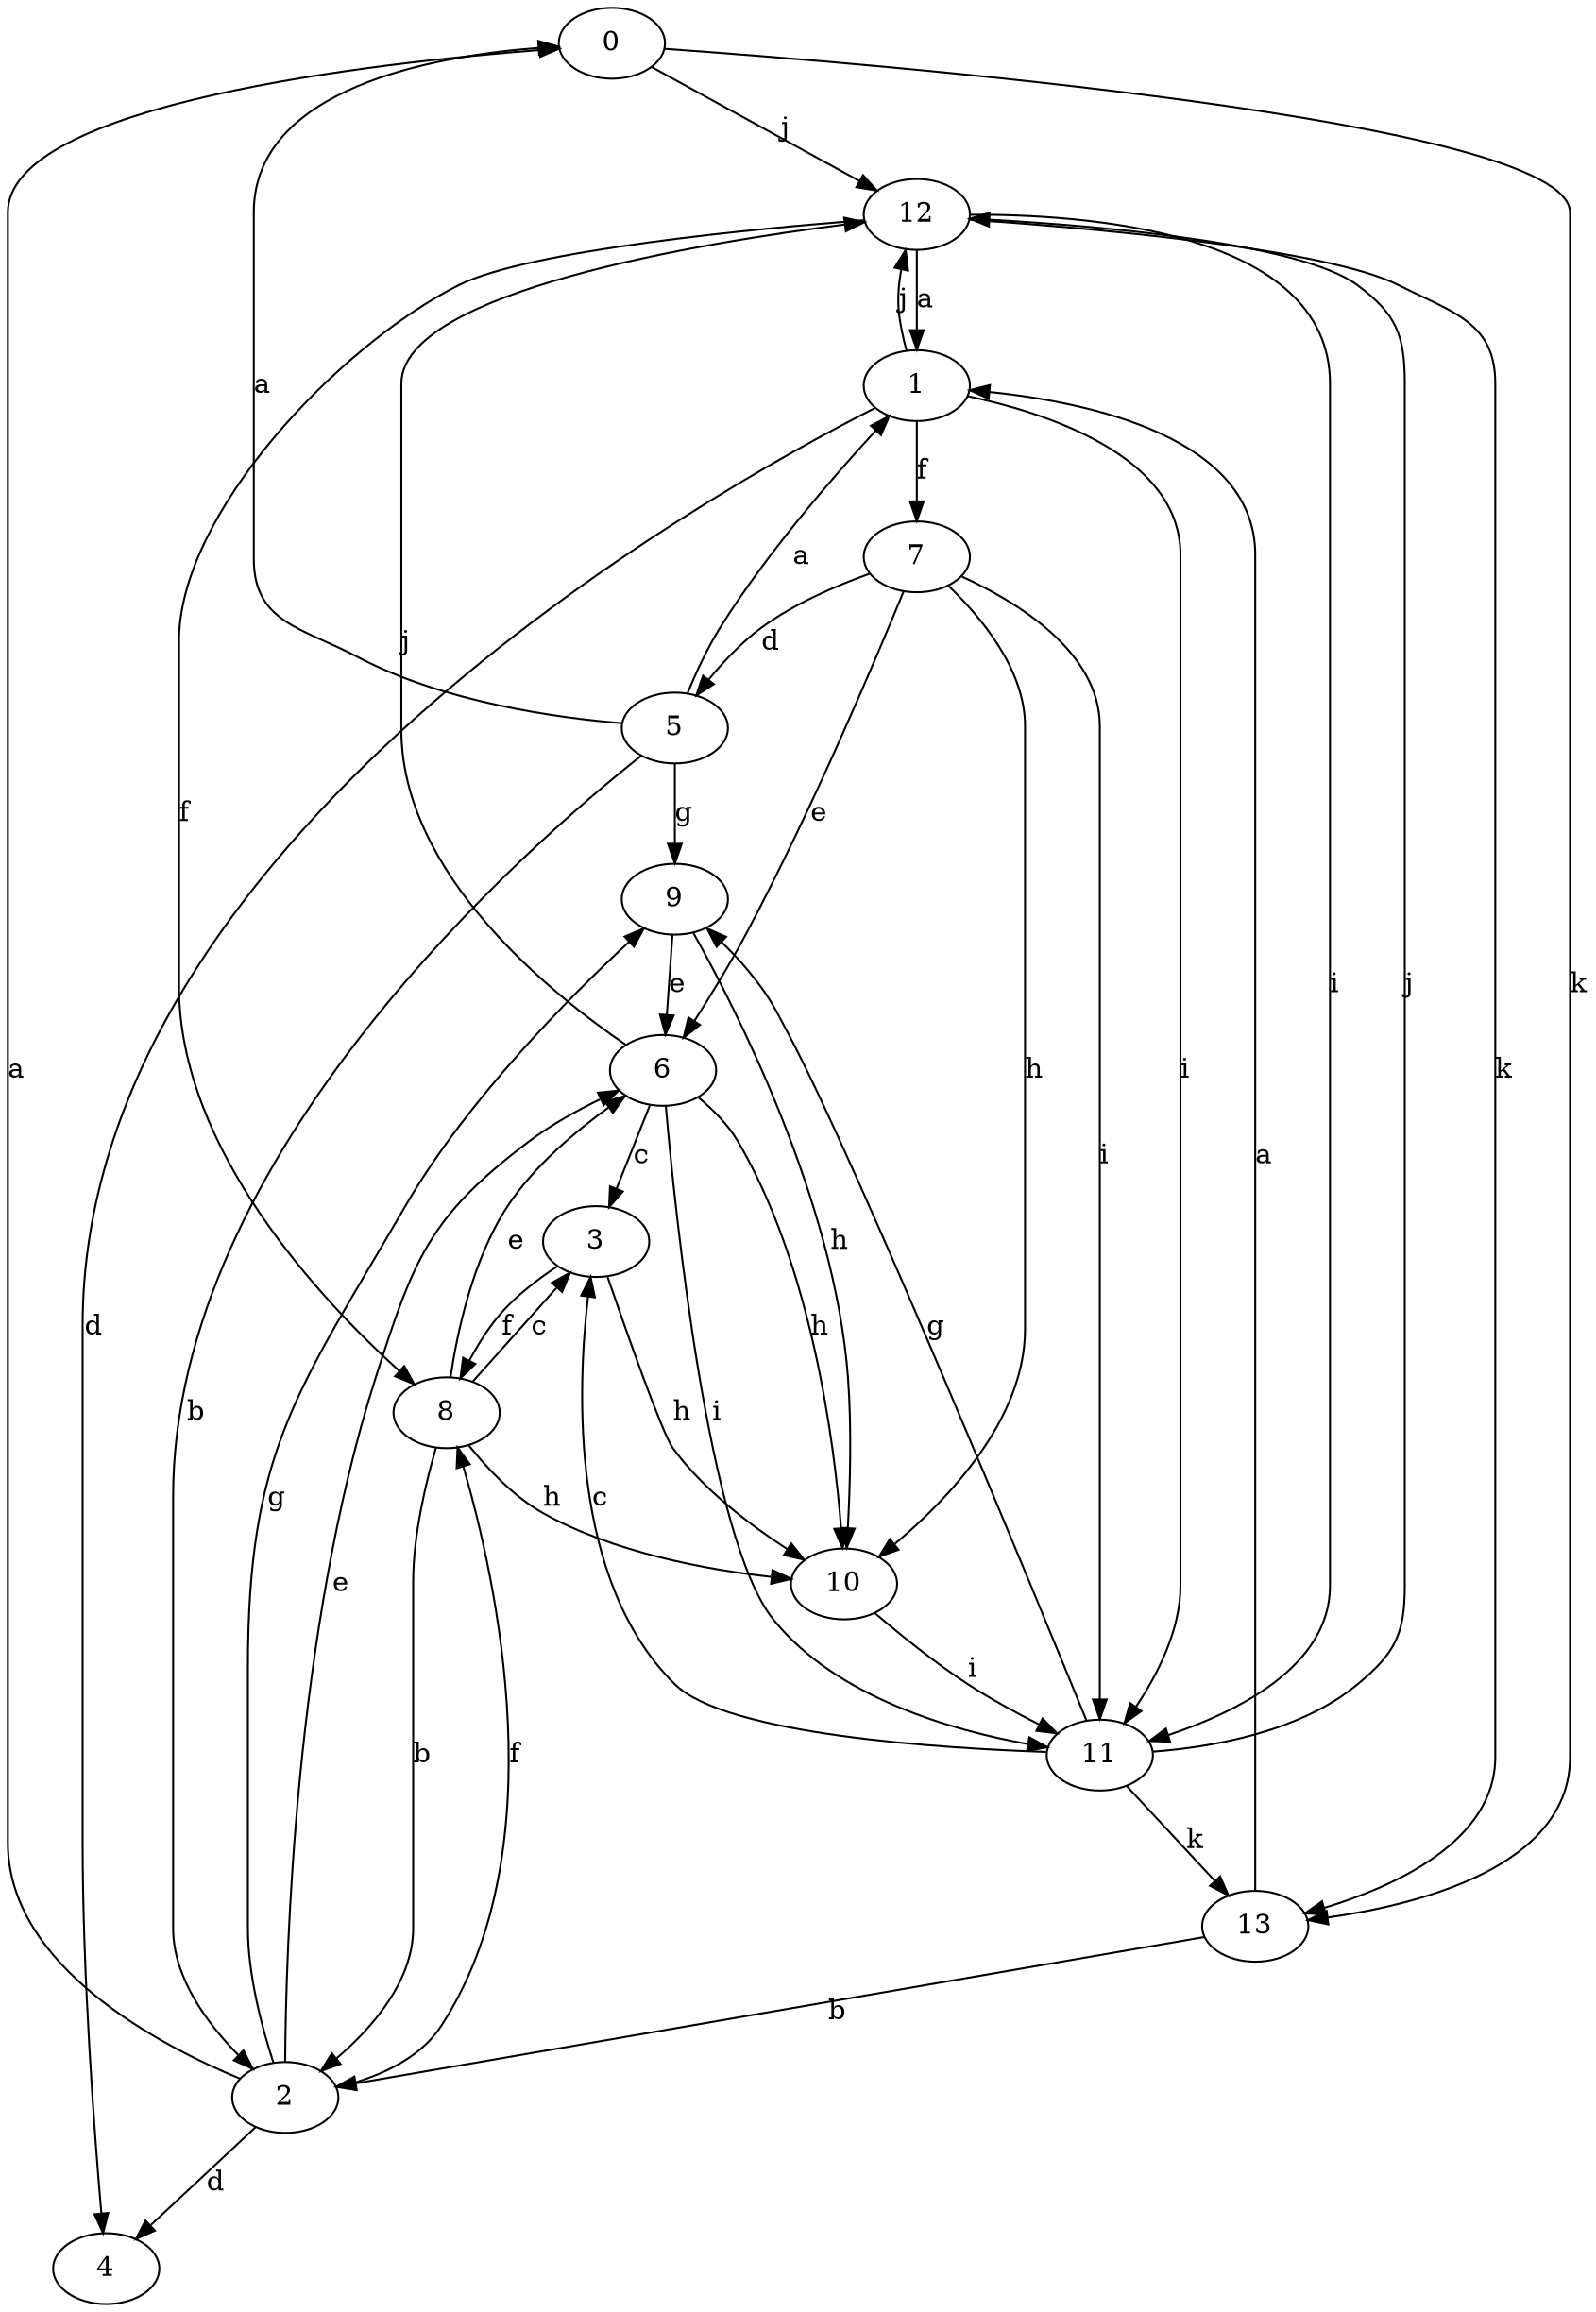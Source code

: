 strict digraph  {
0;
1;
2;
3;
4;
5;
6;
7;
8;
9;
10;
11;
12;
13;
0 -> 12  [label=j];
0 -> 13  [label=k];
1 -> 4  [label=d];
1 -> 7  [label=f];
1 -> 11  [label=i];
1 -> 12  [label=j];
2 -> 0  [label=a];
2 -> 4  [label=d];
2 -> 6  [label=e];
2 -> 8  [label=f];
2 -> 9  [label=g];
3 -> 8  [label=f];
3 -> 10  [label=h];
5 -> 0  [label=a];
5 -> 1  [label=a];
5 -> 2  [label=b];
5 -> 9  [label=g];
6 -> 3  [label=c];
6 -> 10  [label=h];
6 -> 11  [label=i];
6 -> 12  [label=j];
7 -> 5  [label=d];
7 -> 6  [label=e];
7 -> 10  [label=h];
7 -> 11  [label=i];
8 -> 2  [label=b];
8 -> 3  [label=c];
8 -> 6  [label=e];
8 -> 10  [label=h];
9 -> 6  [label=e];
9 -> 10  [label=h];
10 -> 11  [label=i];
11 -> 3  [label=c];
11 -> 9  [label=g];
11 -> 12  [label=j];
11 -> 13  [label=k];
12 -> 1  [label=a];
12 -> 8  [label=f];
12 -> 11  [label=i];
12 -> 13  [label=k];
13 -> 1  [label=a];
13 -> 2  [label=b];
}
